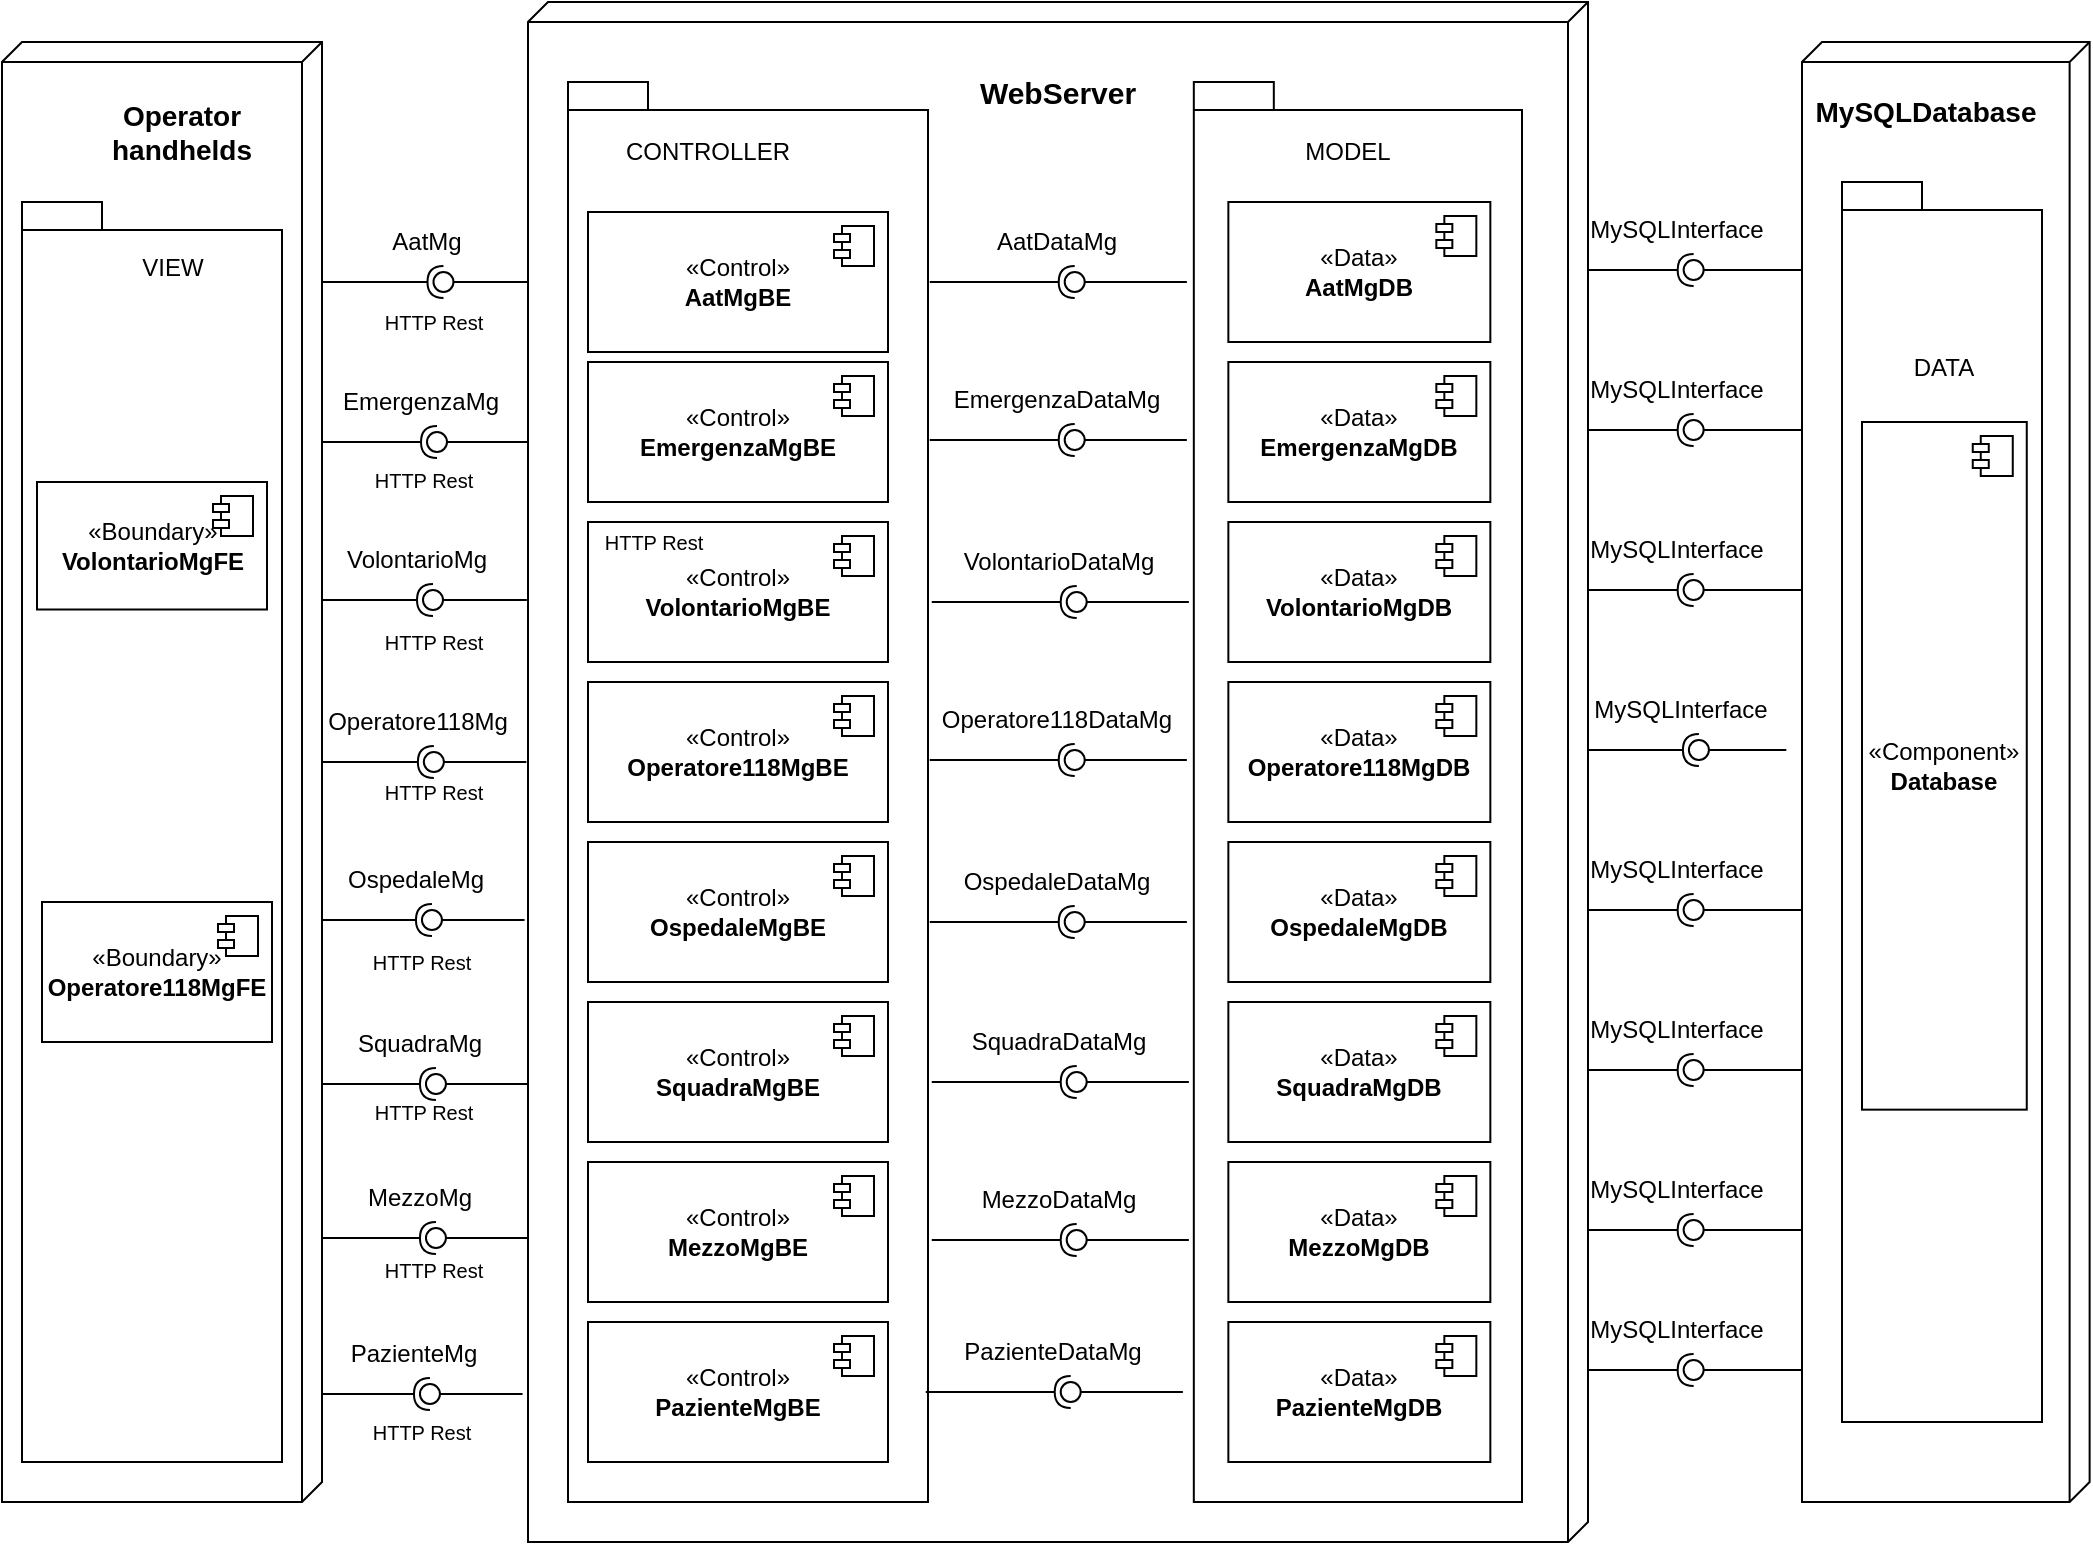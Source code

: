 <mxfile version="24.5.2" type="device">
  <diagram name="Page-1" id="5f0bae14-7c28-e335-631c-24af17079c00">
    <mxGraphModel dx="1436" dy="895" grid="1" gridSize="10" guides="1" tooltips="1" connect="1" arrows="1" fold="1" page="1" pageScale="1" pageWidth="1100" pageHeight="850" background="none" math="0" shadow="0">
      <root>
        <mxCell id="0" />
        <mxCell id="1" parent="0" />
        <mxCell id="8AIeRsSoH0E0mP_s3LuW-322" value="" style="group" parent="1" vertex="1" connectable="0">
          <mxGeometry x="172" y="681" width="84" height="40" as="geometry" />
        </mxCell>
        <mxCell id="8AIeRsSoH0E0mP_s3LuW-323" value="" style="group" parent="8AIeRsSoH0E0mP_s3LuW-322" vertex="1" connectable="0">
          <mxGeometry y="30" width="95.284" height="10" as="geometry" />
        </mxCell>
        <mxCell id="8AIeRsSoH0E0mP_s3LuW-324" value="" style="rounded=0;orthogonalLoop=1;jettySize=auto;html=1;endArrow=oval;endFill=0;sketch=0;sourcePerimeterSpacing=0;targetPerimeterSpacing=0;endSize=10;" parent="8AIeRsSoH0E0mP_s3LuW-323" target="8AIeRsSoH0E0mP_s3LuW-325" edge="1">
          <mxGeometry relative="1" as="geometry">
            <mxPoint x="118.284" y="5" as="sourcePoint" />
          </mxGeometry>
        </mxCell>
        <mxCell id="8AIeRsSoH0E0mP_s3LuW-325" value="" style="ellipse;whiteSpace=wrap;html=1;align=center;aspect=fixed;fillColor=none;strokeColor=none;resizable=0;perimeter=centerPerimeter;rotatable=0;allowArrows=0;points=[];outlineConnect=1;" parent="8AIeRsSoH0E0mP_s3LuW-323" vertex="1">
          <mxGeometry x="66.977" width="10" height="10" as="geometry" />
        </mxCell>
        <mxCell id="8AIeRsSoH0E0mP_s3LuW-326" value="" style="rounded=0;orthogonalLoop=1;jettySize=auto;html=1;endArrow=halfCircle;endFill=0;endSize=6;strokeWidth=1;sketch=0;" parent="8AIeRsSoH0E0mP_s3LuW-323" target="8AIeRsSoH0E0mP_s3LuW-325" edge="1">
          <mxGeometry relative="1" as="geometry">
            <mxPoint x="-12.705" y="5" as="sourcePoint" />
            <mxPoint x="51.612" y="5" as="targetPoint" />
          </mxGeometry>
        </mxCell>
        <mxCell id="8AIeRsSoH0E0mP_s3LuW-327" value="PazienteMg" style="text;html=1;align=center;verticalAlign=middle;whiteSpace=wrap;rounded=0;" parent="8AIeRsSoH0E0mP_s3LuW-322" vertex="1">
          <mxGeometry x="45.233" width="38.114" height="30" as="geometry" />
        </mxCell>
        <mxCell id="8AIeRsSoH0E0mP_s3LuW-316" value="" style="group" parent="1" vertex="1" connectable="0">
          <mxGeometry x="175" y="603" width="84" height="40" as="geometry" />
        </mxCell>
        <mxCell id="8AIeRsSoH0E0mP_s3LuW-317" value="" style="group" parent="8AIeRsSoH0E0mP_s3LuW-316" vertex="1" connectable="0">
          <mxGeometry y="30" width="95.284" height="10" as="geometry" />
        </mxCell>
        <mxCell id="8AIeRsSoH0E0mP_s3LuW-318" value="" style="rounded=0;orthogonalLoop=1;jettySize=auto;html=1;endArrow=oval;endFill=0;sketch=0;sourcePerimeterSpacing=0;targetPerimeterSpacing=0;endSize=10;" parent="8AIeRsSoH0E0mP_s3LuW-317" target="8AIeRsSoH0E0mP_s3LuW-319" edge="1">
          <mxGeometry relative="1" as="geometry">
            <mxPoint x="118.284" y="5" as="sourcePoint" />
          </mxGeometry>
        </mxCell>
        <mxCell id="8AIeRsSoH0E0mP_s3LuW-319" value="" style="ellipse;whiteSpace=wrap;html=1;align=center;aspect=fixed;fillColor=none;strokeColor=none;resizable=0;perimeter=centerPerimeter;rotatable=0;allowArrows=0;points=[];outlineConnect=1;" parent="8AIeRsSoH0E0mP_s3LuW-317" vertex="1">
          <mxGeometry x="66.977" width="10" height="10" as="geometry" />
        </mxCell>
        <mxCell id="8AIeRsSoH0E0mP_s3LuW-320" value="" style="rounded=0;orthogonalLoop=1;jettySize=auto;html=1;endArrow=halfCircle;endFill=0;endSize=6;strokeWidth=1;sketch=0;" parent="8AIeRsSoH0E0mP_s3LuW-317" target="8AIeRsSoH0E0mP_s3LuW-319" edge="1">
          <mxGeometry relative="1" as="geometry">
            <mxPoint x="-12.705" y="5" as="sourcePoint" />
            <mxPoint x="51.612" y="5" as="targetPoint" />
          </mxGeometry>
        </mxCell>
        <mxCell id="8AIeRsSoH0E0mP_s3LuW-321" value="MezzoMg" style="text;html=1;align=center;verticalAlign=middle;whiteSpace=wrap;rounded=0;" parent="8AIeRsSoH0E0mP_s3LuW-316" vertex="1">
          <mxGeometry x="45.233" width="38.114" height="30" as="geometry" />
        </mxCell>
        <mxCell id="8AIeRsSoH0E0mP_s3LuW-310" value="" style="group" parent="1" vertex="1" connectable="0">
          <mxGeometry x="175" y="526" width="84" height="40" as="geometry" />
        </mxCell>
        <mxCell id="8AIeRsSoH0E0mP_s3LuW-311" value="" style="group" parent="8AIeRsSoH0E0mP_s3LuW-310" vertex="1" connectable="0">
          <mxGeometry y="30" width="95.284" height="10" as="geometry" />
        </mxCell>
        <mxCell id="8AIeRsSoH0E0mP_s3LuW-312" value="" style="rounded=0;orthogonalLoop=1;jettySize=auto;html=1;endArrow=oval;endFill=0;sketch=0;sourcePerimeterSpacing=0;targetPerimeterSpacing=0;endSize=10;" parent="8AIeRsSoH0E0mP_s3LuW-311" target="8AIeRsSoH0E0mP_s3LuW-313" edge="1">
          <mxGeometry relative="1" as="geometry">
            <mxPoint x="118.284" y="5" as="sourcePoint" />
          </mxGeometry>
        </mxCell>
        <mxCell id="8AIeRsSoH0E0mP_s3LuW-313" value="" style="ellipse;whiteSpace=wrap;html=1;align=center;aspect=fixed;fillColor=none;strokeColor=none;resizable=0;perimeter=centerPerimeter;rotatable=0;allowArrows=0;points=[];outlineConnect=1;" parent="8AIeRsSoH0E0mP_s3LuW-311" vertex="1">
          <mxGeometry x="66.977" width="10" height="10" as="geometry" />
        </mxCell>
        <mxCell id="8AIeRsSoH0E0mP_s3LuW-314" value="" style="rounded=0;orthogonalLoop=1;jettySize=auto;html=1;endArrow=halfCircle;endFill=0;endSize=6;strokeWidth=1;sketch=0;" parent="8AIeRsSoH0E0mP_s3LuW-311" target="8AIeRsSoH0E0mP_s3LuW-313" edge="1">
          <mxGeometry relative="1" as="geometry">
            <mxPoint x="-12.705" y="5" as="sourcePoint" />
            <mxPoint x="51.612" y="5" as="targetPoint" />
          </mxGeometry>
        </mxCell>
        <mxCell id="8AIeRsSoH0E0mP_s3LuW-315" value="SquadraMg" style="text;html=1;align=center;verticalAlign=middle;whiteSpace=wrap;rounded=0;" parent="8AIeRsSoH0E0mP_s3LuW-310" vertex="1">
          <mxGeometry x="45.233" width="38.114" height="30" as="geometry" />
        </mxCell>
        <mxCell id="8AIeRsSoH0E0mP_s3LuW-304" value="" style="group" parent="1" vertex="1" connectable="0">
          <mxGeometry x="173" y="444" width="84" height="40" as="geometry" />
        </mxCell>
        <mxCell id="8AIeRsSoH0E0mP_s3LuW-305" value="" style="group" parent="8AIeRsSoH0E0mP_s3LuW-304" vertex="1" connectable="0">
          <mxGeometry y="30" width="95.284" height="10" as="geometry" />
        </mxCell>
        <mxCell id="8AIeRsSoH0E0mP_s3LuW-306" value="" style="rounded=0;orthogonalLoop=1;jettySize=auto;html=1;endArrow=oval;endFill=0;sketch=0;sourcePerimeterSpacing=0;targetPerimeterSpacing=0;endSize=10;" parent="8AIeRsSoH0E0mP_s3LuW-305" target="8AIeRsSoH0E0mP_s3LuW-307" edge="1">
          <mxGeometry relative="1" as="geometry">
            <mxPoint x="118.284" y="5" as="sourcePoint" />
          </mxGeometry>
        </mxCell>
        <mxCell id="8AIeRsSoH0E0mP_s3LuW-307" value="" style="ellipse;whiteSpace=wrap;html=1;align=center;aspect=fixed;fillColor=none;strokeColor=none;resizable=0;perimeter=centerPerimeter;rotatable=0;allowArrows=0;points=[];outlineConnect=1;" parent="8AIeRsSoH0E0mP_s3LuW-305" vertex="1">
          <mxGeometry x="66.977" width="10" height="10" as="geometry" />
        </mxCell>
        <mxCell id="8AIeRsSoH0E0mP_s3LuW-308" value="" style="rounded=0;orthogonalLoop=1;jettySize=auto;html=1;endArrow=halfCircle;endFill=0;endSize=6;strokeWidth=1;sketch=0;" parent="8AIeRsSoH0E0mP_s3LuW-305" target="8AIeRsSoH0E0mP_s3LuW-307" edge="1">
          <mxGeometry relative="1" as="geometry">
            <mxPoint x="-12.705" y="5" as="sourcePoint" />
            <mxPoint x="51.612" y="5" as="targetPoint" />
          </mxGeometry>
        </mxCell>
        <mxCell id="8AIeRsSoH0E0mP_s3LuW-309" value="OspedaleMg" style="text;html=1;align=center;verticalAlign=middle;whiteSpace=wrap;rounded=0;" parent="8AIeRsSoH0E0mP_s3LuW-304" vertex="1">
          <mxGeometry x="45.233" width="38.114" height="30" as="geometry" />
        </mxCell>
        <mxCell id="8AIeRsSoH0E0mP_s3LuW-298" value="" style="group" parent="1" vertex="1" connectable="0">
          <mxGeometry x="174" y="365" width="73" height="40" as="geometry" />
        </mxCell>
        <mxCell id="8AIeRsSoH0E0mP_s3LuW-299" value="" style="group" parent="8AIeRsSoH0E0mP_s3LuW-298" vertex="1" connectable="0">
          <mxGeometry y="30" width="95.18" height="10" as="geometry" />
        </mxCell>
        <mxCell id="8AIeRsSoH0E0mP_s3LuW-300" value="" style="rounded=0;orthogonalLoop=1;jettySize=auto;html=1;endArrow=oval;endFill=0;sketch=0;sourcePerimeterSpacing=0;targetPerimeterSpacing=0;endSize=10;" parent="8AIeRsSoH0E0mP_s3LuW-299" target="8AIeRsSoH0E0mP_s3LuW-301" edge="1">
          <mxGeometry relative="1" as="geometry">
            <mxPoint x="118.18" y="5" as="sourcePoint" />
          </mxGeometry>
        </mxCell>
        <mxCell id="8AIeRsSoH0E0mP_s3LuW-301" value="" style="ellipse;whiteSpace=wrap;html=1;align=center;aspect=fixed;fillColor=none;strokeColor=none;resizable=0;perimeter=centerPerimeter;rotatable=0;allowArrows=0;points=[];outlineConnect=1;" parent="8AIeRsSoH0E0mP_s3LuW-299" vertex="1">
          <mxGeometry x="66.929" width="10" height="10" as="geometry" />
        </mxCell>
        <mxCell id="8AIeRsSoH0E0mP_s3LuW-302" value="" style="rounded=0;orthogonalLoop=1;jettySize=auto;html=1;endArrow=halfCircle;endFill=0;endSize=6;strokeWidth=1;sketch=0;" parent="8AIeRsSoH0E0mP_s3LuW-299" target="8AIeRsSoH0E0mP_s3LuW-301" edge="1">
          <mxGeometry relative="1" as="geometry">
            <mxPoint x="-12.691" y="5" as="sourcePoint" />
            <mxPoint x="51.556" y="5" as="targetPoint" />
          </mxGeometry>
        </mxCell>
        <mxCell id="8AIeRsSoH0E0mP_s3LuW-303" value="Operatore118Mg" style="text;html=1;align=center;verticalAlign=middle;whiteSpace=wrap;rounded=0;" parent="8AIeRsSoH0E0mP_s3LuW-298" vertex="1">
          <mxGeometry x="45.209" width="38.072" height="30" as="geometry" />
        </mxCell>
        <mxCell id="8AIeRsSoH0E0mP_s3LuW-292" value="" style="group" parent="1" vertex="1" connectable="0">
          <mxGeometry x="173" y="284" width="89" height="40" as="geometry" />
        </mxCell>
        <mxCell id="8AIeRsSoH0E0mP_s3LuW-293" value="" style="group" parent="8AIeRsSoH0E0mP_s3LuW-292" vertex="1" connectable="0">
          <mxGeometry y="30" width="96.419" height="10" as="geometry" />
        </mxCell>
        <mxCell id="8AIeRsSoH0E0mP_s3LuW-294" value="" style="rounded=0;orthogonalLoop=1;jettySize=auto;html=1;endArrow=oval;endFill=0;sketch=0;sourcePerimeterSpacing=0;targetPerimeterSpacing=0;endSize=10;" parent="8AIeRsSoH0E0mP_s3LuW-293" target="8AIeRsSoH0E0mP_s3LuW-295" edge="1">
          <mxGeometry relative="1" as="geometry">
            <mxPoint x="119.419" y="5" as="sourcePoint" />
          </mxGeometry>
        </mxCell>
        <mxCell id="8AIeRsSoH0E0mP_s3LuW-295" value="" style="ellipse;whiteSpace=wrap;html=1;align=center;aspect=fixed;fillColor=none;strokeColor=none;resizable=0;perimeter=centerPerimeter;rotatable=0;allowArrows=0;points=[];outlineConnect=1;" parent="8AIeRsSoH0E0mP_s3LuW-293" vertex="1">
          <mxGeometry x="67.501" width="10" height="10" as="geometry" />
        </mxCell>
        <mxCell id="8AIeRsSoH0E0mP_s3LuW-296" value="" style="rounded=0;orthogonalLoop=1;jettySize=auto;html=1;endArrow=halfCircle;endFill=0;endSize=6;strokeWidth=1;sketch=0;" parent="8AIeRsSoH0E0mP_s3LuW-293" target="8AIeRsSoH0E0mP_s3LuW-295" edge="1">
          <mxGeometry relative="1" as="geometry">
            <mxPoint x="-12.856" y="5" as="sourcePoint" />
            <mxPoint x="52.227" y="5" as="targetPoint" />
          </mxGeometry>
        </mxCell>
        <mxCell id="8AIeRsSoH0E0mP_s3LuW-297" value="VolontarioMg" style="text;html=1;align=center;verticalAlign=middle;whiteSpace=wrap;rounded=0;" parent="8AIeRsSoH0E0mP_s3LuW-292" vertex="1">
          <mxGeometry x="45.498" width="38.567" height="30" as="geometry" />
        </mxCell>
        <mxCell id="8AIeRsSoH0E0mP_s3LuW-286" value="" style="group" parent="1" vertex="1" connectable="0">
          <mxGeometry x="175" y="205" width="96" height="40" as="geometry" />
        </mxCell>
        <mxCell id="8AIeRsSoH0E0mP_s3LuW-287" value="" style="group" parent="8AIeRsSoH0E0mP_s3LuW-286" vertex="1" connectable="0">
          <mxGeometry y="30" width="96.419" height="10" as="geometry" />
        </mxCell>
        <mxCell id="8AIeRsSoH0E0mP_s3LuW-288" value="" style="rounded=0;orthogonalLoop=1;jettySize=auto;html=1;endArrow=oval;endFill=0;sketch=0;sourcePerimeterSpacing=0;targetPerimeterSpacing=0;endSize=10;" parent="8AIeRsSoH0E0mP_s3LuW-287" target="8AIeRsSoH0E0mP_s3LuW-289" edge="1">
          <mxGeometry relative="1" as="geometry">
            <mxPoint x="119.419" y="5" as="sourcePoint" />
          </mxGeometry>
        </mxCell>
        <mxCell id="8AIeRsSoH0E0mP_s3LuW-289" value="" style="ellipse;whiteSpace=wrap;html=1;align=center;aspect=fixed;fillColor=none;strokeColor=none;resizable=0;perimeter=centerPerimeter;rotatable=0;allowArrows=0;points=[];outlineConnect=1;" parent="8AIeRsSoH0E0mP_s3LuW-287" vertex="1">
          <mxGeometry x="67.501" width="10" height="10" as="geometry" />
        </mxCell>
        <mxCell id="8AIeRsSoH0E0mP_s3LuW-290" value="" style="rounded=0;orthogonalLoop=1;jettySize=auto;html=1;endArrow=halfCircle;endFill=0;endSize=6;strokeWidth=1;sketch=0;" parent="8AIeRsSoH0E0mP_s3LuW-287" target="8AIeRsSoH0E0mP_s3LuW-289" edge="1">
          <mxGeometry relative="1" as="geometry">
            <mxPoint x="-12.856" y="5" as="sourcePoint" />
            <mxPoint x="52.227" y="5" as="targetPoint" />
          </mxGeometry>
        </mxCell>
        <mxCell id="8AIeRsSoH0E0mP_s3LuW-291" value="EmergenzaMg" style="text;html=1;align=center;verticalAlign=middle;whiteSpace=wrap;rounded=0;" parent="8AIeRsSoH0E0mP_s3LuW-286" vertex="1">
          <mxGeometry x="45.498" width="38.567" height="30" as="geometry" />
        </mxCell>
        <mxCell id="8AIeRsSoH0E0mP_s3LuW-232" value="" style="group" parent="1" vertex="1" connectable="0">
          <mxGeometry x="173" y="125" width="83" height="40" as="geometry" />
        </mxCell>
        <mxCell id="8AIeRsSoH0E0mP_s3LuW-233" value="" style="group" parent="8AIeRsSoH0E0mP_s3LuW-232" vertex="1" connectable="0">
          <mxGeometry y="30" width="107.762" height="10" as="geometry" />
        </mxCell>
        <mxCell id="8AIeRsSoH0E0mP_s3LuW-234" value="" style="rounded=0;orthogonalLoop=1;jettySize=auto;html=1;endArrow=oval;endFill=0;sketch=0;sourcePerimeterSpacing=0;targetPerimeterSpacing=0;endSize=10;" parent="8AIeRsSoH0E0mP_s3LuW-233" target="8AIeRsSoH0E0mP_s3LuW-235" edge="1">
          <mxGeometry relative="1" as="geometry">
            <mxPoint x="130.762" y="5" as="sourcePoint" />
          </mxGeometry>
        </mxCell>
        <mxCell id="8AIeRsSoH0E0mP_s3LuW-235" value="" style="ellipse;whiteSpace=wrap;html=1;align=center;aspect=fixed;fillColor=none;strokeColor=none;resizable=0;perimeter=centerPerimeter;rotatable=0;allowArrows=0;points=[];outlineConnect=1;" parent="8AIeRsSoH0E0mP_s3LuW-233" vertex="1">
          <mxGeometry x="72.736" width="10" height="10" as="geometry" />
        </mxCell>
        <mxCell id="8AIeRsSoH0E0mP_s3LuW-236" value="" style="rounded=0;orthogonalLoop=1;jettySize=auto;html=1;endArrow=halfCircle;endFill=0;endSize=6;strokeWidth=1;sketch=0;" parent="8AIeRsSoH0E0mP_s3LuW-233" target="8AIeRsSoH0E0mP_s3LuW-235" edge="1">
          <mxGeometry relative="1" as="geometry">
            <mxPoint x="-14.368" y="5" as="sourcePoint" />
            <mxPoint x="58.371" y="5" as="targetPoint" />
          </mxGeometry>
        </mxCell>
        <mxCell id="8AIeRsSoH0E0mP_s3LuW-237" value="AatMg" style="text;html=1;align=center;verticalAlign=middle;whiteSpace=wrap;rounded=0;" parent="8AIeRsSoH0E0mP_s3LuW-232" vertex="1">
          <mxGeometry x="48.144" width="43.105" height="30" as="geometry" />
        </mxCell>
        <mxCell id="8AIeRsSoH0E0mP_s3LuW-212" value="" style="group" parent="1" vertex="1" connectable="0">
          <mxGeometry x="789" y="669" width="130" height="40" as="geometry" />
        </mxCell>
        <mxCell id="8AIeRsSoH0E0mP_s3LuW-213" value="" style="group" parent="8AIeRsSoH0E0mP_s3LuW-212" vertex="1" connectable="0">
          <mxGeometry x="23" y="30" width="127.451" height="10" as="geometry" />
        </mxCell>
        <mxCell id="8AIeRsSoH0E0mP_s3LuW-214" value="" style="rounded=0;orthogonalLoop=1;jettySize=auto;html=1;endArrow=oval;endFill=0;sketch=0;sourcePerimeterSpacing=0;targetPerimeterSpacing=0;endSize=10;" parent="8AIeRsSoH0E0mP_s3LuW-213" target="8AIeRsSoH0E0mP_s3LuW-215" edge="1">
          <mxGeometry relative="1" as="geometry">
            <mxPoint x="127.451" y="5" as="sourcePoint" />
          </mxGeometry>
        </mxCell>
        <mxCell id="8AIeRsSoH0E0mP_s3LuW-215" value="" style="ellipse;whiteSpace=wrap;html=1;align=center;aspect=fixed;fillColor=none;strokeColor=none;resizable=0;perimeter=centerPerimeter;rotatable=0;allowArrows=0;points=[];outlineConnect=1;" parent="8AIeRsSoH0E0mP_s3LuW-213" vertex="1">
          <mxGeometry x="58.824" width="10" height="10" as="geometry" />
        </mxCell>
        <mxCell id="8AIeRsSoH0E0mP_s3LuW-216" value="" style="rounded=0;orthogonalLoop=1;jettySize=auto;html=1;endArrow=halfCircle;endFill=0;endSize=6;strokeWidth=1;sketch=0;" parent="8AIeRsSoH0E0mP_s3LuW-213" target="8AIeRsSoH0E0mP_s3LuW-215" edge="1">
          <mxGeometry relative="1" as="geometry">
            <mxPoint x="-16.993" y="5" as="sourcePoint" />
            <mxPoint x="69.036" y="5" as="targetPoint" />
          </mxGeometry>
        </mxCell>
        <mxCell id="8AIeRsSoH0E0mP_s3LuW-217" value="MySQLInterface" style="text;html=1;align=center;verticalAlign=middle;whiteSpace=wrap;rounded=0;" parent="8AIeRsSoH0E0mP_s3LuW-212" vertex="1">
          <mxGeometry x="52.739" width="50.98" height="30" as="geometry" />
        </mxCell>
        <mxCell id="8AIeRsSoH0E0mP_s3LuW-206" value="" style="group" parent="1" vertex="1" connectable="0">
          <mxGeometry x="789" y="599" width="130" height="40" as="geometry" />
        </mxCell>
        <mxCell id="8AIeRsSoH0E0mP_s3LuW-207" value="" style="group" parent="8AIeRsSoH0E0mP_s3LuW-206" vertex="1" connectable="0">
          <mxGeometry x="23" y="30" width="127.451" height="10" as="geometry" />
        </mxCell>
        <mxCell id="8AIeRsSoH0E0mP_s3LuW-208" value="" style="rounded=0;orthogonalLoop=1;jettySize=auto;html=1;endArrow=oval;endFill=0;sketch=0;sourcePerimeterSpacing=0;targetPerimeterSpacing=0;endSize=10;" parent="8AIeRsSoH0E0mP_s3LuW-207" target="8AIeRsSoH0E0mP_s3LuW-209" edge="1">
          <mxGeometry relative="1" as="geometry">
            <mxPoint x="127.451" y="5" as="sourcePoint" />
          </mxGeometry>
        </mxCell>
        <mxCell id="8AIeRsSoH0E0mP_s3LuW-209" value="" style="ellipse;whiteSpace=wrap;html=1;align=center;aspect=fixed;fillColor=none;strokeColor=none;resizable=0;perimeter=centerPerimeter;rotatable=0;allowArrows=0;points=[];outlineConnect=1;" parent="8AIeRsSoH0E0mP_s3LuW-207" vertex="1">
          <mxGeometry x="58.824" width="10" height="10" as="geometry" />
        </mxCell>
        <mxCell id="8AIeRsSoH0E0mP_s3LuW-210" value="" style="rounded=0;orthogonalLoop=1;jettySize=auto;html=1;endArrow=halfCircle;endFill=0;endSize=6;strokeWidth=1;sketch=0;" parent="8AIeRsSoH0E0mP_s3LuW-207" target="8AIeRsSoH0E0mP_s3LuW-209" edge="1">
          <mxGeometry relative="1" as="geometry">
            <mxPoint x="-16.993" y="5" as="sourcePoint" />
            <mxPoint x="69.036" y="5" as="targetPoint" />
          </mxGeometry>
        </mxCell>
        <mxCell id="8AIeRsSoH0E0mP_s3LuW-211" value="MySQLInterface" style="text;html=1;align=center;verticalAlign=middle;whiteSpace=wrap;rounded=0;" parent="8AIeRsSoH0E0mP_s3LuW-206" vertex="1">
          <mxGeometry x="52.739" width="50.98" height="30" as="geometry" />
        </mxCell>
        <mxCell id="8AIeRsSoH0E0mP_s3LuW-200" value="" style="group" parent="1" vertex="1" connectable="0">
          <mxGeometry x="789" y="519" width="130" height="40" as="geometry" />
        </mxCell>
        <mxCell id="8AIeRsSoH0E0mP_s3LuW-201" value="" style="group" parent="8AIeRsSoH0E0mP_s3LuW-200" vertex="1" connectable="0">
          <mxGeometry x="23" y="30" width="127.451" height="10" as="geometry" />
        </mxCell>
        <mxCell id="8AIeRsSoH0E0mP_s3LuW-202" value="" style="rounded=0;orthogonalLoop=1;jettySize=auto;html=1;endArrow=oval;endFill=0;sketch=0;sourcePerimeterSpacing=0;targetPerimeterSpacing=0;endSize=10;" parent="8AIeRsSoH0E0mP_s3LuW-201" target="8AIeRsSoH0E0mP_s3LuW-203" edge="1">
          <mxGeometry relative="1" as="geometry">
            <mxPoint x="127.451" y="5" as="sourcePoint" />
          </mxGeometry>
        </mxCell>
        <mxCell id="8AIeRsSoH0E0mP_s3LuW-203" value="" style="ellipse;whiteSpace=wrap;html=1;align=center;aspect=fixed;fillColor=none;strokeColor=none;resizable=0;perimeter=centerPerimeter;rotatable=0;allowArrows=0;points=[];outlineConnect=1;" parent="8AIeRsSoH0E0mP_s3LuW-201" vertex="1">
          <mxGeometry x="58.824" width="10" height="10" as="geometry" />
        </mxCell>
        <mxCell id="8AIeRsSoH0E0mP_s3LuW-204" value="" style="rounded=0;orthogonalLoop=1;jettySize=auto;html=1;endArrow=halfCircle;endFill=0;endSize=6;strokeWidth=1;sketch=0;" parent="8AIeRsSoH0E0mP_s3LuW-201" target="8AIeRsSoH0E0mP_s3LuW-203" edge="1">
          <mxGeometry relative="1" as="geometry">
            <mxPoint x="-16.993" y="5" as="sourcePoint" />
            <mxPoint x="69.036" y="5" as="targetPoint" />
          </mxGeometry>
        </mxCell>
        <mxCell id="8AIeRsSoH0E0mP_s3LuW-205" value="MySQLInterface" style="text;html=1;align=center;verticalAlign=middle;whiteSpace=wrap;rounded=0;" parent="8AIeRsSoH0E0mP_s3LuW-200" vertex="1">
          <mxGeometry x="52.739" width="50.98" height="30" as="geometry" />
        </mxCell>
        <mxCell id="8AIeRsSoH0E0mP_s3LuW-194" value="" style="group" parent="1" vertex="1" connectable="0">
          <mxGeometry x="789" y="439" width="130" height="40" as="geometry" />
        </mxCell>
        <mxCell id="8AIeRsSoH0E0mP_s3LuW-195" value="" style="group" parent="8AIeRsSoH0E0mP_s3LuW-194" vertex="1" connectable="0">
          <mxGeometry x="23" y="30" width="127.451" height="10" as="geometry" />
        </mxCell>
        <mxCell id="8AIeRsSoH0E0mP_s3LuW-196" value="" style="rounded=0;orthogonalLoop=1;jettySize=auto;html=1;endArrow=oval;endFill=0;sketch=0;sourcePerimeterSpacing=0;targetPerimeterSpacing=0;endSize=10;" parent="8AIeRsSoH0E0mP_s3LuW-195" target="8AIeRsSoH0E0mP_s3LuW-197" edge="1">
          <mxGeometry relative="1" as="geometry">
            <mxPoint x="127.451" y="5" as="sourcePoint" />
          </mxGeometry>
        </mxCell>
        <mxCell id="8AIeRsSoH0E0mP_s3LuW-197" value="" style="ellipse;whiteSpace=wrap;html=1;align=center;aspect=fixed;fillColor=none;strokeColor=none;resizable=0;perimeter=centerPerimeter;rotatable=0;allowArrows=0;points=[];outlineConnect=1;" parent="8AIeRsSoH0E0mP_s3LuW-195" vertex="1">
          <mxGeometry x="58.824" width="10" height="10" as="geometry" />
        </mxCell>
        <mxCell id="8AIeRsSoH0E0mP_s3LuW-198" value="" style="rounded=0;orthogonalLoop=1;jettySize=auto;html=1;endArrow=halfCircle;endFill=0;endSize=6;strokeWidth=1;sketch=0;" parent="8AIeRsSoH0E0mP_s3LuW-195" target="8AIeRsSoH0E0mP_s3LuW-197" edge="1">
          <mxGeometry relative="1" as="geometry">
            <mxPoint x="-16.993" y="5" as="sourcePoint" />
            <mxPoint x="69.036" y="5" as="targetPoint" />
          </mxGeometry>
        </mxCell>
        <mxCell id="8AIeRsSoH0E0mP_s3LuW-199" value="MySQLInterface" style="text;html=1;align=center;verticalAlign=middle;whiteSpace=wrap;rounded=0;" parent="8AIeRsSoH0E0mP_s3LuW-194" vertex="1">
          <mxGeometry x="52.739" width="50.98" height="30" as="geometry" />
        </mxCell>
        <mxCell id="8AIeRsSoH0E0mP_s3LuW-188" value="" style="group" parent="1" vertex="1" connectable="0">
          <mxGeometry x="789" y="359" width="130" height="40" as="geometry" />
        </mxCell>
        <mxCell id="8AIeRsSoH0E0mP_s3LuW-189" value="" style="group" parent="8AIeRsSoH0E0mP_s3LuW-188" vertex="1" connectable="0">
          <mxGeometry y="30" width="133.158" height="10" as="geometry" />
        </mxCell>
        <mxCell id="8AIeRsSoH0E0mP_s3LuW-190" value="" style="rounded=0;orthogonalLoop=1;jettySize=auto;html=1;endArrow=oval;endFill=0;sketch=0;sourcePerimeterSpacing=0;targetPerimeterSpacing=0;endSize=10;" parent="8AIeRsSoH0E0mP_s3LuW-189" target="8AIeRsSoH0E0mP_s3LuW-191" edge="1">
          <mxGeometry relative="1" as="geometry">
            <mxPoint x="133.158" y="5" as="sourcePoint" />
          </mxGeometry>
        </mxCell>
        <mxCell id="8AIeRsSoH0E0mP_s3LuW-191" value="" style="ellipse;whiteSpace=wrap;html=1;align=center;aspect=fixed;fillColor=none;strokeColor=none;resizable=0;perimeter=centerPerimeter;rotatable=0;allowArrows=0;points=[];outlineConnect=1;" parent="8AIeRsSoH0E0mP_s3LuW-189" vertex="1">
          <mxGeometry x="84.457" width="10" height="10" as="geometry" />
        </mxCell>
        <mxCell id="8AIeRsSoH0E0mP_s3LuW-192" value="" style="rounded=0;orthogonalLoop=1;jettySize=auto;html=1;endArrow=halfCircle;endFill=0;endSize=6;strokeWidth=1;sketch=0;" parent="8AIeRsSoH0E0mP_s3LuW-189" target="8AIeRsSoH0E0mP_s3LuW-191" edge="1">
          <mxGeometry relative="1" as="geometry">
            <mxPoint x="5.246" y="5" as="sourcePoint" />
            <mxPoint x="95.127" y="5" as="targetPoint" />
          </mxGeometry>
        </mxCell>
        <mxCell id="8AIeRsSoH0E0mP_s3LuW-193" value="MySQLInterface" style="text;html=1;align=center;verticalAlign=middle;whiteSpace=wrap;rounded=0;" parent="8AIeRsSoH0E0mP_s3LuW-188" vertex="1">
          <mxGeometry x="54.07" width="53.263" height="30" as="geometry" />
        </mxCell>
        <mxCell id="8AIeRsSoH0E0mP_s3LuW-182" value="" style="group" parent="1" vertex="1" connectable="0">
          <mxGeometry x="789" y="279" width="130" height="40" as="geometry" />
        </mxCell>
        <mxCell id="8AIeRsSoH0E0mP_s3LuW-183" value="" style="group" parent="8AIeRsSoH0E0mP_s3LuW-182" vertex="1" connectable="0">
          <mxGeometry x="23" y="30" width="127.451" height="10" as="geometry" />
        </mxCell>
        <mxCell id="8AIeRsSoH0E0mP_s3LuW-184" value="" style="rounded=0;orthogonalLoop=1;jettySize=auto;html=1;endArrow=oval;endFill=0;sketch=0;sourcePerimeterSpacing=0;targetPerimeterSpacing=0;endSize=10;" parent="8AIeRsSoH0E0mP_s3LuW-183" target="8AIeRsSoH0E0mP_s3LuW-185" edge="1">
          <mxGeometry relative="1" as="geometry">
            <mxPoint x="127.451" y="5" as="sourcePoint" />
          </mxGeometry>
        </mxCell>
        <mxCell id="8AIeRsSoH0E0mP_s3LuW-185" value="" style="ellipse;whiteSpace=wrap;html=1;align=center;aspect=fixed;fillColor=none;strokeColor=none;resizable=0;perimeter=centerPerimeter;rotatable=0;allowArrows=0;points=[];outlineConnect=1;" parent="8AIeRsSoH0E0mP_s3LuW-183" vertex="1">
          <mxGeometry x="58.824" width="10" height="10" as="geometry" />
        </mxCell>
        <mxCell id="8AIeRsSoH0E0mP_s3LuW-186" value="" style="rounded=0;orthogonalLoop=1;jettySize=auto;html=1;endArrow=halfCircle;endFill=0;endSize=6;strokeWidth=1;sketch=0;" parent="8AIeRsSoH0E0mP_s3LuW-183" target="8AIeRsSoH0E0mP_s3LuW-185" edge="1">
          <mxGeometry relative="1" as="geometry">
            <mxPoint x="-16.993" y="5" as="sourcePoint" />
            <mxPoint x="69.036" y="5" as="targetPoint" />
          </mxGeometry>
        </mxCell>
        <mxCell id="8AIeRsSoH0E0mP_s3LuW-187" value="MySQLInterface" style="text;html=1;align=center;verticalAlign=middle;whiteSpace=wrap;rounded=0;" parent="8AIeRsSoH0E0mP_s3LuW-182" vertex="1">
          <mxGeometry x="52.739" width="50.98" height="30" as="geometry" />
        </mxCell>
        <mxCell id="8AIeRsSoH0E0mP_s3LuW-181" value="" style="group" parent="1" vertex="1" connectable="0">
          <mxGeometry x="789" y="119" width="130" height="40" as="geometry" />
        </mxCell>
        <mxCell id="8AIeRsSoH0E0mP_s3LuW-87" value="" style="group" parent="8AIeRsSoH0E0mP_s3LuW-181" vertex="1" connectable="0">
          <mxGeometry x="23" y="30" width="127.451" height="10" as="geometry" />
        </mxCell>
        <mxCell id="8AIeRsSoH0E0mP_s3LuW-78" value="" style="rounded=0;orthogonalLoop=1;jettySize=auto;html=1;endArrow=oval;endFill=0;sketch=0;sourcePerimeterSpacing=0;targetPerimeterSpacing=0;endSize=10;" parent="8AIeRsSoH0E0mP_s3LuW-87" target="8AIeRsSoH0E0mP_s3LuW-79" edge="1">
          <mxGeometry relative="1" as="geometry">
            <mxPoint x="127.451" y="5" as="sourcePoint" />
          </mxGeometry>
        </mxCell>
        <mxCell id="8AIeRsSoH0E0mP_s3LuW-83" value="" style="rounded=0;orthogonalLoop=1;jettySize=auto;html=1;endArrow=halfCircle;endFill=0;endSize=6;strokeWidth=1;sketch=0;" parent="8AIeRsSoH0E0mP_s3LuW-87" target="8AIeRsSoH0E0mP_s3LuW-79" edge="1">
          <mxGeometry relative="1" as="geometry">
            <mxPoint x="-16.993" y="5" as="sourcePoint" />
            <mxPoint x="69.036" y="5" as="targetPoint" />
          </mxGeometry>
        </mxCell>
        <mxCell id="8AIeRsSoH0E0mP_s3LuW-79" value="" style="ellipse;whiteSpace=wrap;html=1;align=center;aspect=fixed;fillColor=none;strokeColor=none;resizable=0;perimeter=centerPerimeter;rotatable=0;allowArrows=0;points=[];outlineConnect=1;" parent="8AIeRsSoH0E0mP_s3LuW-87" vertex="1">
          <mxGeometry x="58.824" width="10" height="10" as="geometry" />
        </mxCell>
        <mxCell id="8AIeRsSoH0E0mP_s3LuW-151" value="MySQLInterface" style="text;html=1;align=center;verticalAlign=middle;whiteSpace=wrap;rounded=0;" parent="8AIeRsSoH0E0mP_s3LuW-181" vertex="1">
          <mxGeometry x="52.739" width="50.98" height="30" as="geometry" />
        </mxCell>
        <mxCell id="8AIeRsSoH0E0mP_s3LuW-218" value="" style="group" parent="1" vertex="1" connectable="0">
          <mxGeometry x="789" y="199" width="130" height="40" as="geometry" />
        </mxCell>
        <mxCell id="8AIeRsSoH0E0mP_s3LuW-219" value="" style="group" parent="8AIeRsSoH0E0mP_s3LuW-218" vertex="1" connectable="0">
          <mxGeometry x="23" y="30" width="127.451" height="10" as="geometry" />
        </mxCell>
        <mxCell id="8AIeRsSoH0E0mP_s3LuW-220" value="" style="rounded=0;orthogonalLoop=1;jettySize=auto;html=1;endArrow=oval;endFill=0;sketch=0;sourcePerimeterSpacing=0;targetPerimeterSpacing=0;endSize=10;" parent="8AIeRsSoH0E0mP_s3LuW-219" target="8AIeRsSoH0E0mP_s3LuW-221" edge="1">
          <mxGeometry relative="1" as="geometry">
            <mxPoint x="127.451" y="5" as="sourcePoint" />
          </mxGeometry>
        </mxCell>
        <mxCell id="8AIeRsSoH0E0mP_s3LuW-221" value="" style="ellipse;whiteSpace=wrap;html=1;align=center;aspect=fixed;fillColor=none;strokeColor=none;resizable=0;perimeter=centerPerimeter;rotatable=0;allowArrows=0;points=[];outlineConnect=1;" parent="8AIeRsSoH0E0mP_s3LuW-219" vertex="1">
          <mxGeometry x="58.824" width="10" height="10" as="geometry" />
        </mxCell>
        <mxCell id="8AIeRsSoH0E0mP_s3LuW-222" value="" style="rounded=0;orthogonalLoop=1;jettySize=auto;html=1;endArrow=halfCircle;endFill=0;endSize=6;strokeWidth=1;sketch=0;" parent="8AIeRsSoH0E0mP_s3LuW-219" target="8AIeRsSoH0E0mP_s3LuW-221" edge="1">
          <mxGeometry relative="1" as="geometry">
            <mxPoint x="-16.993" y="5" as="sourcePoint" />
            <mxPoint x="69.036" y="5" as="targetPoint" />
          </mxGeometry>
        </mxCell>
        <mxCell id="8AIeRsSoH0E0mP_s3LuW-223" value="MySQLInterface" style="text;html=1;align=center;verticalAlign=middle;whiteSpace=wrap;rounded=0;" parent="8AIeRsSoH0E0mP_s3LuW-218" vertex="1">
          <mxGeometry x="52.739" width="50.98" height="30" as="geometry" />
        </mxCell>
        <mxCell id="8AIeRsSoH0E0mP_s3LuW-334" value="" style="verticalAlign=top;align=left;spacingTop=8;spacingLeft=2;spacingRight=12;shape=cube;size=10;direction=south;fontStyle=4;html=1;whiteSpace=wrap;" parent="1" vertex="1">
          <mxGeometry x="930" y="40" width="143.81" height="730" as="geometry" />
        </mxCell>
        <mxCell id="8AIeRsSoH0E0mP_s3LuW-330" value="" style="verticalAlign=top;align=left;spacingTop=8;spacingLeft=2;spacingRight=12;shape=cube;size=10;direction=south;fontStyle=4;html=1;whiteSpace=wrap;" parent="1" vertex="1">
          <mxGeometry x="293" y="20" width="530" height="770" as="geometry" />
        </mxCell>
        <mxCell id="8AIeRsSoH0E0mP_s3LuW-178" value="" style="group" parent="1" vertex="1" connectable="0">
          <mxGeometry x="600" y="60" width="190" height="710" as="geometry" />
        </mxCell>
        <mxCell id="8AIeRsSoH0E0mP_s3LuW-13" value="" style="shape=folder;fontStyle=1;spacingTop=10;tabWidth=40;tabHeight=14;tabPosition=left;html=1;whiteSpace=wrap;" parent="8AIeRsSoH0E0mP_s3LuW-178" vertex="1">
          <mxGeometry x="25.909" width="164.091" height="710" as="geometry" />
        </mxCell>
        <mxCell id="8AIeRsSoH0E0mP_s3LuW-27" value="«Data»&lt;br&gt;&lt;b&gt;AatMgDB&lt;/b&gt;" style="html=1;dropTarget=0;whiteSpace=wrap;" parent="8AIeRsSoH0E0mP_s3LuW-178" vertex="1">
          <mxGeometry x="43.182" y="60" width="130.988" height="70" as="geometry" />
        </mxCell>
        <mxCell id="8AIeRsSoH0E0mP_s3LuW-28" value="" style="shape=module;jettyWidth=8;jettyHeight=4;" parent="8AIeRsSoH0E0mP_s3LuW-27" vertex="1">
          <mxGeometry x="1" width="20" height="20" relative="1" as="geometry">
            <mxPoint x="-27" y="7" as="offset" />
          </mxGeometry>
        </mxCell>
        <mxCell id="8AIeRsSoH0E0mP_s3LuW-29" value="«Data»&lt;br&gt;&lt;b&gt;EmergenzaMgDB&lt;/b&gt;" style="html=1;dropTarget=0;whiteSpace=wrap;" parent="8AIeRsSoH0E0mP_s3LuW-178" vertex="1">
          <mxGeometry x="43.182" y="140" width="130.988" height="70" as="geometry" />
        </mxCell>
        <mxCell id="8AIeRsSoH0E0mP_s3LuW-30" value="" style="shape=module;jettyWidth=8;jettyHeight=4;" parent="8AIeRsSoH0E0mP_s3LuW-29" vertex="1">
          <mxGeometry x="1" width="20" height="20" relative="1" as="geometry">
            <mxPoint x="-27" y="7" as="offset" />
          </mxGeometry>
        </mxCell>
        <mxCell id="8AIeRsSoH0E0mP_s3LuW-31" value="«Data»&lt;br&gt;&lt;b&gt;VolontarioMgDB&lt;/b&gt;" style="html=1;dropTarget=0;whiteSpace=wrap;" parent="8AIeRsSoH0E0mP_s3LuW-178" vertex="1">
          <mxGeometry x="43.182" y="220" width="130.988" height="70" as="geometry" />
        </mxCell>
        <mxCell id="8AIeRsSoH0E0mP_s3LuW-32" value="" style="shape=module;jettyWidth=8;jettyHeight=4;" parent="8AIeRsSoH0E0mP_s3LuW-31" vertex="1">
          <mxGeometry x="1" width="20" height="20" relative="1" as="geometry">
            <mxPoint x="-27" y="7" as="offset" />
          </mxGeometry>
        </mxCell>
        <mxCell id="8AIeRsSoH0E0mP_s3LuW-33" value="«Data»&lt;br&gt;&lt;b&gt;Operatore118MgDB&lt;/b&gt;" style="html=1;dropTarget=0;whiteSpace=wrap;" parent="8AIeRsSoH0E0mP_s3LuW-178" vertex="1">
          <mxGeometry x="43.182" y="300" width="130.988" height="70" as="geometry" />
        </mxCell>
        <mxCell id="8AIeRsSoH0E0mP_s3LuW-34" value="" style="shape=module;jettyWidth=8;jettyHeight=4;" parent="8AIeRsSoH0E0mP_s3LuW-33" vertex="1">
          <mxGeometry x="1" width="20" height="20" relative="1" as="geometry">
            <mxPoint x="-27" y="7" as="offset" />
          </mxGeometry>
        </mxCell>
        <mxCell id="8AIeRsSoH0E0mP_s3LuW-35" value="«Data»&lt;br&gt;&lt;b&gt;OspedaleMgDB&lt;/b&gt;" style="html=1;dropTarget=0;whiteSpace=wrap;" parent="8AIeRsSoH0E0mP_s3LuW-178" vertex="1">
          <mxGeometry x="43.182" y="380" width="130.988" height="70" as="geometry" />
        </mxCell>
        <mxCell id="8AIeRsSoH0E0mP_s3LuW-36" value="" style="shape=module;jettyWidth=8;jettyHeight=4;" parent="8AIeRsSoH0E0mP_s3LuW-35" vertex="1">
          <mxGeometry x="1" width="20" height="20" relative="1" as="geometry">
            <mxPoint x="-27" y="7" as="offset" />
          </mxGeometry>
        </mxCell>
        <mxCell id="8AIeRsSoH0E0mP_s3LuW-37" value="«Data»&lt;br&gt;&lt;b&gt;SquadraMgDB&lt;/b&gt;" style="html=1;dropTarget=0;whiteSpace=wrap;" parent="8AIeRsSoH0E0mP_s3LuW-178" vertex="1">
          <mxGeometry x="43.182" y="460" width="130.988" height="70" as="geometry" />
        </mxCell>
        <mxCell id="8AIeRsSoH0E0mP_s3LuW-38" value="" style="shape=module;jettyWidth=8;jettyHeight=4;" parent="8AIeRsSoH0E0mP_s3LuW-37" vertex="1">
          <mxGeometry x="1" width="20" height="20" relative="1" as="geometry">
            <mxPoint x="-27" y="7" as="offset" />
          </mxGeometry>
        </mxCell>
        <mxCell id="8AIeRsSoH0E0mP_s3LuW-39" value="«Data»&lt;br&gt;&lt;b&gt;MezzoMgDB&lt;/b&gt;" style="html=1;dropTarget=0;whiteSpace=wrap;" parent="8AIeRsSoH0E0mP_s3LuW-178" vertex="1">
          <mxGeometry x="43.182" y="540" width="130.988" height="70" as="geometry" />
        </mxCell>
        <mxCell id="8AIeRsSoH0E0mP_s3LuW-40" value="" style="shape=module;jettyWidth=8;jettyHeight=4;" parent="8AIeRsSoH0E0mP_s3LuW-39" vertex="1">
          <mxGeometry x="1" width="20" height="20" relative="1" as="geometry">
            <mxPoint x="-27" y="7" as="offset" />
          </mxGeometry>
        </mxCell>
        <mxCell id="8AIeRsSoH0E0mP_s3LuW-41" value="«Data»&lt;br&gt;&lt;b&gt;PazienteMgDB&lt;/b&gt;" style="html=1;dropTarget=0;whiteSpace=wrap;" parent="8AIeRsSoH0E0mP_s3LuW-178" vertex="1">
          <mxGeometry x="43.182" y="620" width="130.988" height="70" as="geometry" />
        </mxCell>
        <mxCell id="8AIeRsSoH0E0mP_s3LuW-42" value="" style="shape=module;jettyWidth=8;jettyHeight=4;" parent="8AIeRsSoH0E0mP_s3LuW-41" vertex="1">
          <mxGeometry x="1" width="20" height="20" relative="1" as="geometry">
            <mxPoint x="-27" y="7" as="offset" />
          </mxGeometry>
        </mxCell>
        <mxCell id="8AIeRsSoH0E0mP_s3LuW-149" value="MODEL" style="text;html=1;align=center;verticalAlign=middle;whiteSpace=wrap;rounded=0;" parent="8AIeRsSoH0E0mP_s3LuW-178" vertex="1">
          <mxGeometry x="79.167" y="20" width="47.5" height="30" as="geometry" />
        </mxCell>
        <mxCell id="8AIeRsSoH0E0mP_s3LuW-179" value="" style="group" parent="1" vertex="1" connectable="0">
          <mxGeometry x="890" y="110" width="170" height="659" as="geometry" />
        </mxCell>
        <mxCell id="8AIeRsSoH0E0mP_s3LuW-7" value="" style="shape=folder;fontStyle=1;spacingTop=10;tabWidth=40;tabHeight=14;tabPosition=left;html=1;whiteSpace=wrap;" parent="8AIeRsSoH0E0mP_s3LuW-179" vertex="1">
          <mxGeometry x="60" width="100" height="620" as="geometry" />
        </mxCell>
        <mxCell id="8AIeRsSoH0E0mP_s3LuW-11" value="«Component»&lt;br&gt;&lt;b&gt;Database&lt;/b&gt;" style="html=1;dropTarget=0;whiteSpace=wrap;" parent="8AIeRsSoH0E0mP_s3LuW-179" vertex="1">
          <mxGeometry x="70" y="120" width="82.38" height="343.83" as="geometry" />
        </mxCell>
        <mxCell id="8AIeRsSoH0E0mP_s3LuW-12" value="" style="shape=module;jettyWidth=8;jettyHeight=4;" parent="8AIeRsSoH0E0mP_s3LuW-11" vertex="1">
          <mxGeometry x="1" width="20" height="20" relative="1" as="geometry">
            <mxPoint x="-27" y="7" as="offset" />
          </mxGeometry>
        </mxCell>
        <mxCell id="8AIeRsSoH0E0mP_s3LuW-148" value="DATA" style="text;html=1;align=center;verticalAlign=middle;whiteSpace=wrap;rounded=0;" parent="8AIeRsSoH0E0mP_s3LuW-179" vertex="1">
          <mxGeometry x="88.333" y="80.0" width="45.714" height="26.565" as="geometry" />
        </mxCell>
        <mxCell id="8AIeRsSoH0E0mP_s3LuW-60" value="" style="shape=folder;fontStyle=1;spacingTop=10;tabWidth=40;tabHeight=14;tabPosition=left;html=1;whiteSpace=wrap;" parent="1" vertex="1">
          <mxGeometry x="313" y="60" width="180" height="710" as="geometry" />
        </mxCell>
        <mxCell id="8AIeRsSoH0E0mP_s3LuW-63" value="«Control»&lt;br&gt;&lt;b&gt;EmergenzaMgBE&lt;/b&gt;" style="html=1;dropTarget=0;whiteSpace=wrap;" parent="1" vertex="1">
          <mxGeometry x="323" y="200" width="150" height="70" as="geometry" />
        </mxCell>
        <mxCell id="8AIeRsSoH0E0mP_s3LuW-64" value="" style="shape=module;jettyWidth=8;jettyHeight=4;" parent="8AIeRsSoH0E0mP_s3LuW-63" vertex="1">
          <mxGeometry x="1" width="20" height="20" relative="1" as="geometry">
            <mxPoint x="-27" y="7" as="offset" />
          </mxGeometry>
        </mxCell>
        <mxCell id="8AIeRsSoH0E0mP_s3LuW-65" value="«Control»&lt;br&gt;&lt;b&gt;VolontarioMgBE&lt;/b&gt;" style="html=1;dropTarget=0;whiteSpace=wrap;" parent="1" vertex="1">
          <mxGeometry x="323" y="280" width="150" height="70" as="geometry" />
        </mxCell>
        <mxCell id="8AIeRsSoH0E0mP_s3LuW-66" value="" style="shape=module;jettyWidth=8;jettyHeight=4;" parent="8AIeRsSoH0E0mP_s3LuW-65" vertex="1">
          <mxGeometry x="1" width="20" height="20" relative="1" as="geometry">
            <mxPoint x="-27" y="7" as="offset" />
          </mxGeometry>
        </mxCell>
        <mxCell id="8AIeRsSoH0E0mP_s3LuW-67" value="«Control»&lt;br&gt;&lt;b&gt;Operatore118MgBE&lt;/b&gt;" style="html=1;dropTarget=0;whiteSpace=wrap;" parent="1" vertex="1">
          <mxGeometry x="323" y="360" width="150" height="70" as="geometry" />
        </mxCell>
        <mxCell id="8AIeRsSoH0E0mP_s3LuW-68" value="" style="shape=module;jettyWidth=8;jettyHeight=4;" parent="8AIeRsSoH0E0mP_s3LuW-67" vertex="1">
          <mxGeometry x="1" width="20" height="20" relative="1" as="geometry">
            <mxPoint x="-27" y="7" as="offset" />
          </mxGeometry>
        </mxCell>
        <mxCell id="8AIeRsSoH0E0mP_s3LuW-69" value="«Control»&lt;br&gt;&lt;b&gt;OspedaleMgBE&lt;/b&gt;" style="html=1;dropTarget=0;whiteSpace=wrap;" parent="1" vertex="1">
          <mxGeometry x="323" y="440" width="150" height="70" as="geometry" />
        </mxCell>
        <mxCell id="8AIeRsSoH0E0mP_s3LuW-70" value="" style="shape=module;jettyWidth=8;jettyHeight=4;" parent="8AIeRsSoH0E0mP_s3LuW-69" vertex="1">
          <mxGeometry x="1" width="20" height="20" relative="1" as="geometry">
            <mxPoint x="-27" y="7" as="offset" />
          </mxGeometry>
        </mxCell>
        <mxCell id="8AIeRsSoH0E0mP_s3LuW-71" value="«Control»&lt;br&gt;&lt;b&gt;SquadraMgBE&lt;/b&gt;" style="html=1;dropTarget=0;whiteSpace=wrap;" parent="1" vertex="1">
          <mxGeometry x="323" y="520" width="150" height="70" as="geometry" />
        </mxCell>
        <mxCell id="8AIeRsSoH0E0mP_s3LuW-72" value="" style="shape=module;jettyWidth=8;jettyHeight=4;" parent="8AIeRsSoH0E0mP_s3LuW-71" vertex="1">
          <mxGeometry x="1" width="20" height="20" relative="1" as="geometry">
            <mxPoint x="-27" y="7" as="offset" />
          </mxGeometry>
        </mxCell>
        <mxCell id="8AIeRsSoH0E0mP_s3LuW-73" value="«Control»&lt;br&gt;&lt;b&gt;MezzoMgBE&lt;/b&gt;" style="html=1;dropTarget=0;whiteSpace=wrap;" parent="1" vertex="1">
          <mxGeometry x="323" y="600" width="150" height="70" as="geometry" />
        </mxCell>
        <mxCell id="8AIeRsSoH0E0mP_s3LuW-74" value="" style="shape=module;jettyWidth=8;jettyHeight=4;" parent="8AIeRsSoH0E0mP_s3LuW-73" vertex="1">
          <mxGeometry x="1" width="20" height="20" relative="1" as="geometry">
            <mxPoint x="-27" y="7" as="offset" />
          </mxGeometry>
        </mxCell>
        <mxCell id="8AIeRsSoH0E0mP_s3LuW-75" value="«Control»&lt;br&gt;&lt;b&gt;PazienteMgBE&lt;/b&gt;" style="html=1;dropTarget=0;whiteSpace=wrap;" parent="1" vertex="1">
          <mxGeometry x="323" y="680" width="150" height="70" as="geometry" />
        </mxCell>
        <mxCell id="8AIeRsSoH0E0mP_s3LuW-76" value="" style="shape=module;jettyWidth=8;jettyHeight=4;" parent="8AIeRsSoH0E0mP_s3LuW-75" vertex="1">
          <mxGeometry x="1" width="20" height="20" relative="1" as="geometry">
            <mxPoint x="-27" y="7" as="offset" />
          </mxGeometry>
        </mxCell>
        <mxCell id="8AIeRsSoH0E0mP_s3LuW-150" value="CONTROLLER" style="text;html=1;align=center;verticalAlign=middle;whiteSpace=wrap;rounded=0;" parent="1" vertex="1">
          <mxGeometry x="353" y="80" width="60" height="30" as="geometry" />
        </mxCell>
        <mxCell id="8AIeRsSoH0E0mP_s3LuW-225" value="" style="group" parent="1" vertex="1" connectable="0">
          <mxGeometry x="70" y="120" width="125" height="650" as="geometry" />
        </mxCell>
        <mxCell id="8AIeRsSoH0E0mP_s3LuW-336" value="" style="verticalAlign=top;align=left;spacingTop=8;spacingLeft=2;spacingRight=12;shape=cube;size=10;direction=south;fontStyle=4;html=1;whiteSpace=wrap;" parent="8AIeRsSoH0E0mP_s3LuW-225" vertex="1">
          <mxGeometry x="-40" y="-80" width="160" height="730" as="geometry" />
        </mxCell>
        <mxCell id="8AIeRsSoH0E0mP_s3LuW-180" value="" style="shape=folder;fontStyle=1;spacingTop=10;tabWidth=40;tabHeight=14;tabPosition=left;html=1;whiteSpace=wrap;" parent="8AIeRsSoH0E0mP_s3LuW-225" vertex="1">
          <mxGeometry x="-30" width="130" height="630" as="geometry" />
        </mxCell>
        <mxCell id="8AIeRsSoH0E0mP_s3LuW-224" value="VIEW" style="text;html=1;align=center;verticalAlign=middle;whiteSpace=wrap;rounded=0;" parent="8AIeRsSoH0E0mP_s3LuW-225" vertex="1">
          <mxGeometry x="21.667" y="20" width="46.667" height="26.25" as="geometry" />
        </mxCell>
        <mxCell id="8AIeRsSoH0E0mP_s3LuW-338" value="&lt;b&gt;&lt;font style=&quot;font-size: 14px;&quot;&gt;Operator handhelds&lt;/font&gt;&lt;/b&gt;" style="text;html=1;align=center;verticalAlign=middle;whiteSpace=wrap;rounded=0;" parent="8AIeRsSoH0E0mP_s3LuW-225" vertex="1">
          <mxGeometry x="20" y="-50" width="60" height="30" as="geometry" />
        </mxCell>
        <mxCell id="8AIeRsSoH0E0mP_s3LuW-61" value="«Boundary»&lt;br&gt;&lt;b&gt;VolontarioMgFE&lt;/b&gt;" style="html=1;dropTarget=0;whiteSpace=wrap;" parent="8AIeRsSoH0E0mP_s3LuW-225" vertex="1">
          <mxGeometry x="-22.5" y="140" width="115" height="63.75" as="geometry" />
        </mxCell>
        <mxCell id="8AIeRsSoH0E0mP_s3LuW-62" value="" style="shape=module;jettyWidth=8;jettyHeight=4;" parent="8AIeRsSoH0E0mP_s3LuW-61" vertex="1">
          <mxGeometry x="1" width="20" height="20" relative="1" as="geometry">
            <mxPoint x="-27" y="7" as="offset" />
          </mxGeometry>
        </mxCell>
        <mxCell id="kdupfvltEdQcTCNWqZBp-5" value="«Boundary»&lt;br&gt;&lt;b&gt;Operatore118MgFE&lt;/b&gt;" style="html=1;dropTarget=0;whiteSpace=wrap;" vertex="1" parent="8AIeRsSoH0E0mP_s3LuW-225">
          <mxGeometry x="-20" y="350" width="115" height="70" as="geometry" />
        </mxCell>
        <mxCell id="kdupfvltEdQcTCNWqZBp-6" value="" style="shape=module;jettyWidth=8;jettyHeight=4;" vertex="1" parent="kdupfvltEdQcTCNWqZBp-5">
          <mxGeometry x="1" width="20" height="20" relative="1" as="geometry">
            <mxPoint x="-27" y="7" as="offset" />
          </mxGeometry>
        </mxCell>
        <mxCell id="8AIeRsSoH0E0mP_s3LuW-226" value="" style="group" parent="1" vertex="1" connectable="0">
          <mxGeometry x="509" y="125" width="100" height="40" as="geometry" />
        </mxCell>
        <mxCell id="8AIeRsSoH0E0mP_s3LuW-227" value="" style="group" parent="8AIeRsSoH0E0mP_s3LuW-226" vertex="1" connectable="0">
          <mxGeometry y="30" width="113.434" height="10" as="geometry" />
        </mxCell>
        <mxCell id="8AIeRsSoH0E0mP_s3LuW-228" value="" style="rounded=0;orthogonalLoop=1;jettySize=auto;html=1;endArrow=oval;endFill=0;sketch=0;sourcePerimeterSpacing=0;targetPerimeterSpacing=0;endSize=10;" parent="8AIeRsSoH0E0mP_s3LuW-227" target="8AIeRsSoH0E0mP_s3LuW-229" edge="1">
          <mxGeometry relative="1" as="geometry">
            <mxPoint x="113.434" y="5" as="sourcePoint" />
          </mxGeometry>
        </mxCell>
        <mxCell id="8AIeRsSoH0E0mP_s3LuW-229" value="" style="ellipse;whiteSpace=wrap;html=1;align=center;aspect=fixed;fillColor=none;strokeColor=none;resizable=0;perimeter=centerPerimeter;rotatable=0;allowArrows=0;points=[];outlineConnect=1;" parent="8AIeRsSoH0E0mP_s3LuW-227" vertex="1">
          <mxGeometry x="52.354" width="10" height="10" as="geometry" />
        </mxCell>
        <mxCell id="8AIeRsSoH0E0mP_s3LuW-230" value="" style="rounded=0;orthogonalLoop=1;jettySize=auto;html=1;endArrow=halfCircle;endFill=0;endSize=6;strokeWidth=1;sketch=0;" parent="8AIeRsSoH0E0mP_s3LuW-227" target="8AIeRsSoH0E0mP_s3LuW-229" edge="1">
          <mxGeometry relative="1" as="geometry">
            <mxPoint x="-15.125" y="5" as="sourcePoint" />
            <mxPoint x="61.443" y="5" as="targetPoint" />
          </mxGeometry>
        </mxCell>
        <mxCell id="8AIeRsSoH0E0mP_s3LuW-231" value="&lt;div&gt;AatDataMg&lt;/div&gt;" style="text;html=1;align=center;verticalAlign=middle;whiteSpace=wrap;rounded=0;" parent="8AIeRsSoH0E0mP_s3LuW-226" vertex="1">
          <mxGeometry x="26.468" width="45.374" height="30" as="geometry" />
        </mxCell>
        <mxCell id="8AIeRsSoH0E0mP_s3LuW-244" value="" style="group" parent="1" vertex="1" connectable="0">
          <mxGeometry x="509" y="204" width="100" height="40" as="geometry" />
        </mxCell>
        <mxCell id="8AIeRsSoH0E0mP_s3LuW-245" value="" style="group" parent="8AIeRsSoH0E0mP_s3LuW-244" vertex="1" connectable="0">
          <mxGeometry y="30" width="113.434" height="10" as="geometry" />
        </mxCell>
        <mxCell id="8AIeRsSoH0E0mP_s3LuW-246" value="" style="rounded=0;orthogonalLoop=1;jettySize=auto;html=1;endArrow=oval;endFill=0;sketch=0;sourcePerimeterSpacing=0;targetPerimeterSpacing=0;endSize=10;" parent="8AIeRsSoH0E0mP_s3LuW-245" target="8AIeRsSoH0E0mP_s3LuW-247" edge="1">
          <mxGeometry relative="1" as="geometry">
            <mxPoint x="113.434" y="5" as="sourcePoint" />
          </mxGeometry>
        </mxCell>
        <mxCell id="8AIeRsSoH0E0mP_s3LuW-247" value="" style="ellipse;whiteSpace=wrap;html=1;align=center;aspect=fixed;fillColor=none;strokeColor=none;resizable=0;perimeter=centerPerimeter;rotatable=0;allowArrows=0;points=[];outlineConnect=1;" parent="8AIeRsSoH0E0mP_s3LuW-245" vertex="1">
          <mxGeometry x="52.354" width="10" height="10" as="geometry" />
        </mxCell>
        <mxCell id="8AIeRsSoH0E0mP_s3LuW-248" value="" style="rounded=0;orthogonalLoop=1;jettySize=auto;html=1;endArrow=halfCircle;endFill=0;endSize=6;strokeWidth=1;sketch=0;" parent="8AIeRsSoH0E0mP_s3LuW-245" target="8AIeRsSoH0E0mP_s3LuW-247" edge="1">
          <mxGeometry relative="1" as="geometry">
            <mxPoint x="-15.125" y="5" as="sourcePoint" />
            <mxPoint x="61.443" y="5" as="targetPoint" />
          </mxGeometry>
        </mxCell>
        <mxCell id="8AIeRsSoH0E0mP_s3LuW-249" value="&lt;div&gt;EmergenzaDataMg&lt;/div&gt;" style="text;html=1;align=center;verticalAlign=middle;whiteSpace=wrap;rounded=0;" parent="8AIeRsSoH0E0mP_s3LuW-244" vertex="1">
          <mxGeometry x="26.468" width="45.374" height="30" as="geometry" />
        </mxCell>
        <mxCell id="8AIeRsSoH0E0mP_s3LuW-250" value="" style="group" parent="1" vertex="1" connectable="0">
          <mxGeometry x="510" y="285" width="100" height="40" as="geometry" />
        </mxCell>
        <mxCell id="8AIeRsSoH0E0mP_s3LuW-251" value="" style="group" parent="8AIeRsSoH0E0mP_s3LuW-250" vertex="1" connectable="0">
          <mxGeometry y="30" width="113.434" height="10" as="geometry" />
        </mxCell>
        <mxCell id="8AIeRsSoH0E0mP_s3LuW-252" value="" style="rounded=0;orthogonalLoop=1;jettySize=auto;html=1;endArrow=oval;endFill=0;sketch=0;sourcePerimeterSpacing=0;targetPerimeterSpacing=0;endSize=10;" parent="8AIeRsSoH0E0mP_s3LuW-251" target="8AIeRsSoH0E0mP_s3LuW-253" edge="1">
          <mxGeometry relative="1" as="geometry">
            <mxPoint x="113.434" y="5" as="sourcePoint" />
          </mxGeometry>
        </mxCell>
        <mxCell id="8AIeRsSoH0E0mP_s3LuW-253" value="" style="ellipse;whiteSpace=wrap;html=1;align=center;aspect=fixed;fillColor=none;strokeColor=none;resizable=0;perimeter=centerPerimeter;rotatable=0;allowArrows=0;points=[];outlineConnect=1;" parent="8AIeRsSoH0E0mP_s3LuW-251" vertex="1">
          <mxGeometry x="52.354" width="10" height="10" as="geometry" />
        </mxCell>
        <mxCell id="8AIeRsSoH0E0mP_s3LuW-254" value="" style="rounded=0;orthogonalLoop=1;jettySize=auto;html=1;endArrow=halfCircle;endFill=0;endSize=6;strokeWidth=1;sketch=0;" parent="8AIeRsSoH0E0mP_s3LuW-251" target="8AIeRsSoH0E0mP_s3LuW-253" edge="1">
          <mxGeometry relative="1" as="geometry">
            <mxPoint x="-15.125" y="5" as="sourcePoint" />
            <mxPoint x="61.443" y="5" as="targetPoint" />
          </mxGeometry>
        </mxCell>
        <mxCell id="8AIeRsSoH0E0mP_s3LuW-255" value="&lt;div&gt;VolontarioDataMg&lt;/div&gt;" style="text;html=1;align=center;verticalAlign=middle;whiteSpace=wrap;rounded=0;" parent="8AIeRsSoH0E0mP_s3LuW-250" vertex="1">
          <mxGeometry x="26.468" width="45.374" height="30" as="geometry" />
        </mxCell>
        <mxCell id="8AIeRsSoH0E0mP_s3LuW-256" value="" style="group" parent="1" vertex="1" connectable="0">
          <mxGeometry x="509" y="364" width="100" height="40" as="geometry" />
        </mxCell>
        <mxCell id="8AIeRsSoH0E0mP_s3LuW-257" value="" style="group" parent="8AIeRsSoH0E0mP_s3LuW-256" vertex="1" connectable="0">
          <mxGeometry y="30" width="113.434" height="10" as="geometry" />
        </mxCell>
        <mxCell id="8AIeRsSoH0E0mP_s3LuW-258" value="" style="rounded=0;orthogonalLoop=1;jettySize=auto;html=1;endArrow=oval;endFill=0;sketch=0;sourcePerimeterSpacing=0;targetPerimeterSpacing=0;endSize=10;" parent="8AIeRsSoH0E0mP_s3LuW-257" target="8AIeRsSoH0E0mP_s3LuW-259" edge="1">
          <mxGeometry relative="1" as="geometry">
            <mxPoint x="113.434" y="5" as="sourcePoint" />
          </mxGeometry>
        </mxCell>
        <mxCell id="8AIeRsSoH0E0mP_s3LuW-259" value="" style="ellipse;whiteSpace=wrap;html=1;align=center;aspect=fixed;fillColor=none;strokeColor=none;resizable=0;perimeter=centerPerimeter;rotatable=0;allowArrows=0;points=[];outlineConnect=1;" parent="8AIeRsSoH0E0mP_s3LuW-257" vertex="1">
          <mxGeometry x="52.354" width="10" height="10" as="geometry" />
        </mxCell>
        <mxCell id="8AIeRsSoH0E0mP_s3LuW-260" value="" style="rounded=0;orthogonalLoop=1;jettySize=auto;html=1;endArrow=halfCircle;endFill=0;endSize=6;strokeWidth=1;sketch=0;" parent="8AIeRsSoH0E0mP_s3LuW-257" target="8AIeRsSoH0E0mP_s3LuW-259" edge="1">
          <mxGeometry relative="1" as="geometry">
            <mxPoint x="-15.125" y="5" as="sourcePoint" />
            <mxPoint x="61.443" y="5" as="targetPoint" />
          </mxGeometry>
        </mxCell>
        <mxCell id="8AIeRsSoH0E0mP_s3LuW-261" value="&lt;div&gt;Operatore118DataMg&lt;/div&gt;" style="text;html=1;align=center;verticalAlign=middle;whiteSpace=wrap;rounded=0;" parent="8AIeRsSoH0E0mP_s3LuW-256" vertex="1">
          <mxGeometry x="26.468" width="45.374" height="30" as="geometry" />
        </mxCell>
        <mxCell id="8AIeRsSoH0E0mP_s3LuW-262" value="" style="group" parent="1" vertex="1" connectable="0">
          <mxGeometry x="509" y="445" width="100" height="40" as="geometry" />
        </mxCell>
        <mxCell id="8AIeRsSoH0E0mP_s3LuW-263" value="" style="group" parent="8AIeRsSoH0E0mP_s3LuW-262" vertex="1" connectable="0">
          <mxGeometry y="30" width="113.434" height="10" as="geometry" />
        </mxCell>
        <mxCell id="8AIeRsSoH0E0mP_s3LuW-264" value="" style="rounded=0;orthogonalLoop=1;jettySize=auto;html=1;endArrow=oval;endFill=0;sketch=0;sourcePerimeterSpacing=0;targetPerimeterSpacing=0;endSize=10;" parent="8AIeRsSoH0E0mP_s3LuW-263" target="8AIeRsSoH0E0mP_s3LuW-265" edge="1">
          <mxGeometry relative="1" as="geometry">
            <mxPoint x="113.434" y="5" as="sourcePoint" />
          </mxGeometry>
        </mxCell>
        <mxCell id="8AIeRsSoH0E0mP_s3LuW-265" value="" style="ellipse;whiteSpace=wrap;html=1;align=center;aspect=fixed;fillColor=none;strokeColor=none;resizable=0;perimeter=centerPerimeter;rotatable=0;allowArrows=0;points=[];outlineConnect=1;" parent="8AIeRsSoH0E0mP_s3LuW-263" vertex="1">
          <mxGeometry x="52.354" width="10" height="10" as="geometry" />
        </mxCell>
        <mxCell id="8AIeRsSoH0E0mP_s3LuW-266" value="" style="rounded=0;orthogonalLoop=1;jettySize=auto;html=1;endArrow=halfCircle;endFill=0;endSize=6;strokeWidth=1;sketch=0;" parent="8AIeRsSoH0E0mP_s3LuW-263" target="8AIeRsSoH0E0mP_s3LuW-265" edge="1">
          <mxGeometry relative="1" as="geometry">
            <mxPoint x="-15.125" y="5" as="sourcePoint" />
            <mxPoint x="61.443" y="5" as="targetPoint" />
          </mxGeometry>
        </mxCell>
        <mxCell id="8AIeRsSoH0E0mP_s3LuW-267" value="&lt;div&gt;OspedaleDataMg&lt;/div&gt;" style="text;html=1;align=center;verticalAlign=middle;whiteSpace=wrap;rounded=0;" parent="8AIeRsSoH0E0mP_s3LuW-262" vertex="1">
          <mxGeometry x="26.468" width="45.374" height="30" as="geometry" />
        </mxCell>
        <mxCell id="8AIeRsSoH0E0mP_s3LuW-268" value="" style="group" parent="1" vertex="1" connectable="0">
          <mxGeometry x="510" y="525" width="100" height="40" as="geometry" />
        </mxCell>
        <mxCell id="8AIeRsSoH0E0mP_s3LuW-269" value="" style="group" parent="8AIeRsSoH0E0mP_s3LuW-268" vertex="1" connectable="0">
          <mxGeometry y="30" width="113.434" height="10" as="geometry" />
        </mxCell>
        <mxCell id="8AIeRsSoH0E0mP_s3LuW-270" value="" style="rounded=0;orthogonalLoop=1;jettySize=auto;html=1;endArrow=oval;endFill=0;sketch=0;sourcePerimeterSpacing=0;targetPerimeterSpacing=0;endSize=10;" parent="8AIeRsSoH0E0mP_s3LuW-269" target="8AIeRsSoH0E0mP_s3LuW-271" edge="1">
          <mxGeometry relative="1" as="geometry">
            <mxPoint x="113.434" y="5" as="sourcePoint" />
          </mxGeometry>
        </mxCell>
        <mxCell id="8AIeRsSoH0E0mP_s3LuW-271" value="" style="ellipse;whiteSpace=wrap;html=1;align=center;aspect=fixed;fillColor=none;strokeColor=none;resizable=0;perimeter=centerPerimeter;rotatable=0;allowArrows=0;points=[];outlineConnect=1;" parent="8AIeRsSoH0E0mP_s3LuW-269" vertex="1">
          <mxGeometry x="52.354" width="10" height="10" as="geometry" />
        </mxCell>
        <mxCell id="8AIeRsSoH0E0mP_s3LuW-272" value="" style="rounded=0;orthogonalLoop=1;jettySize=auto;html=1;endArrow=halfCircle;endFill=0;endSize=6;strokeWidth=1;sketch=0;" parent="8AIeRsSoH0E0mP_s3LuW-269" target="8AIeRsSoH0E0mP_s3LuW-271" edge="1">
          <mxGeometry relative="1" as="geometry">
            <mxPoint x="-15.125" y="5" as="sourcePoint" />
            <mxPoint x="61.443" y="5" as="targetPoint" />
          </mxGeometry>
        </mxCell>
        <mxCell id="8AIeRsSoH0E0mP_s3LuW-273" value="&lt;div&gt;SquadraDataMg&lt;/div&gt;" style="text;html=1;align=center;verticalAlign=middle;whiteSpace=wrap;rounded=0;" parent="8AIeRsSoH0E0mP_s3LuW-268" vertex="1">
          <mxGeometry x="26.468" width="45.374" height="30" as="geometry" />
        </mxCell>
        <mxCell id="8AIeRsSoH0E0mP_s3LuW-274" value="" style="group" parent="1" vertex="1" connectable="0">
          <mxGeometry x="510" y="604" width="100" height="40" as="geometry" />
        </mxCell>
        <mxCell id="8AIeRsSoH0E0mP_s3LuW-275" value="" style="group" parent="8AIeRsSoH0E0mP_s3LuW-274" vertex="1" connectable="0">
          <mxGeometry y="30" width="113.434" height="10" as="geometry" />
        </mxCell>
        <mxCell id="8AIeRsSoH0E0mP_s3LuW-276" value="" style="rounded=0;orthogonalLoop=1;jettySize=auto;html=1;endArrow=oval;endFill=0;sketch=0;sourcePerimeterSpacing=0;targetPerimeterSpacing=0;endSize=10;" parent="8AIeRsSoH0E0mP_s3LuW-275" target="8AIeRsSoH0E0mP_s3LuW-277" edge="1">
          <mxGeometry relative="1" as="geometry">
            <mxPoint x="113.434" y="5" as="sourcePoint" />
          </mxGeometry>
        </mxCell>
        <mxCell id="8AIeRsSoH0E0mP_s3LuW-277" value="" style="ellipse;whiteSpace=wrap;html=1;align=center;aspect=fixed;fillColor=none;strokeColor=none;resizable=0;perimeter=centerPerimeter;rotatable=0;allowArrows=0;points=[];outlineConnect=1;" parent="8AIeRsSoH0E0mP_s3LuW-275" vertex="1">
          <mxGeometry x="52.354" width="10" height="10" as="geometry" />
        </mxCell>
        <mxCell id="8AIeRsSoH0E0mP_s3LuW-278" value="" style="rounded=0;orthogonalLoop=1;jettySize=auto;html=1;endArrow=halfCircle;endFill=0;endSize=6;strokeWidth=1;sketch=0;" parent="8AIeRsSoH0E0mP_s3LuW-275" target="8AIeRsSoH0E0mP_s3LuW-277" edge="1">
          <mxGeometry relative="1" as="geometry">
            <mxPoint x="-15.125" y="5" as="sourcePoint" />
            <mxPoint x="61.443" y="5" as="targetPoint" />
          </mxGeometry>
        </mxCell>
        <mxCell id="8AIeRsSoH0E0mP_s3LuW-279" value="&lt;div&gt;MezzoDataMg&lt;/div&gt;" style="text;html=1;align=center;verticalAlign=middle;whiteSpace=wrap;rounded=0;" parent="8AIeRsSoH0E0mP_s3LuW-274" vertex="1">
          <mxGeometry x="26.468" width="45.374" height="30" as="geometry" />
        </mxCell>
        <mxCell id="8AIeRsSoH0E0mP_s3LuW-280" value="" style="group" parent="1" vertex="1" connectable="0">
          <mxGeometry x="507" y="680" width="100" height="40" as="geometry" />
        </mxCell>
        <mxCell id="8AIeRsSoH0E0mP_s3LuW-281" value="" style="group" parent="8AIeRsSoH0E0mP_s3LuW-280" vertex="1" connectable="0">
          <mxGeometry y="30" width="113.434" height="10" as="geometry" />
        </mxCell>
        <mxCell id="8AIeRsSoH0E0mP_s3LuW-282" value="" style="rounded=0;orthogonalLoop=1;jettySize=auto;html=1;endArrow=oval;endFill=0;sketch=0;sourcePerimeterSpacing=0;targetPerimeterSpacing=0;endSize=10;" parent="8AIeRsSoH0E0mP_s3LuW-281" target="8AIeRsSoH0E0mP_s3LuW-283" edge="1">
          <mxGeometry relative="1" as="geometry">
            <mxPoint x="113.434" y="5" as="sourcePoint" />
          </mxGeometry>
        </mxCell>
        <mxCell id="8AIeRsSoH0E0mP_s3LuW-283" value="" style="ellipse;whiteSpace=wrap;html=1;align=center;aspect=fixed;fillColor=none;strokeColor=none;resizable=0;perimeter=centerPerimeter;rotatable=0;allowArrows=0;points=[];outlineConnect=1;" parent="8AIeRsSoH0E0mP_s3LuW-281" vertex="1">
          <mxGeometry x="52.354" width="10" height="10" as="geometry" />
        </mxCell>
        <mxCell id="8AIeRsSoH0E0mP_s3LuW-284" value="" style="rounded=0;orthogonalLoop=1;jettySize=auto;html=1;endArrow=halfCircle;endFill=0;endSize=6;strokeWidth=1;sketch=0;" parent="8AIeRsSoH0E0mP_s3LuW-281" target="8AIeRsSoH0E0mP_s3LuW-283" edge="1">
          <mxGeometry relative="1" as="geometry">
            <mxPoint x="-15.125" y="5" as="sourcePoint" />
            <mxPoint x="61.443" y="5" as="targetPoint" />
          </mxGeometry>
        </mxCell>
        <mxCell id="8AIeRsSoH0E0mP_s3LuW-285" value="&lt;div&gt;PazienteDataMg&lt;/div&gt;" style="text;html=1;align=center;verticalAlign=middle;whiteSpace=wrap;rounded=0;" parent="8AIeRsSoH0E0mP_s3LuW-280" vertex="1">
          <mxGeometry x="26.468" width="45.374" height="30" as="geometry" />
        </mxCell>
        <mxCell id="8AIeRsSoH0E0mP_s3LuW-332" value="&lt;font size=&quot;1&quot;&gt;&lt;b style=&quot;font-size: 15px;&quot;&gt;WebServer&lt;/b&gt;&lt;/font&gt;" style="text;html=1;align=center;verticalAlign=middle;whiteSpace=wrap;rounded=0;" parent="1" vertex="1">
          <mxGeometry x="528" y="50" width="60" height="30" as="geometry" />
        </mxCell>
        <mxCell id="8AIeRsSoH0E0mP_s3LuW-335" value="&lt;font style=&quot;font-size: 14px;&quot;&gt;&lt;b&gt;&lt;font style=&quot;font-size: 14px;&quot;&gt;MySQLDatabase&lt;/font&gt;&lt;/b&gt;&lt;/font&gt;" style="text;html=1;align=center;verticalAlign=middle;whiteSpace=wrap;rounded=0;" parent="1" vertex="1">
          <mxGeometry x="961.9" y="60" width="60" height="30" as="geometry" />
        </mxCell>
        <mxCell id="SjG0ZXRAIxYFaBNWSwog-1" value="&lt;font style=&quot;font-size: 10px;&quot;&gt;HTTP Rest&lt;/font&gt;" style="text;html=1;align=center;verticalAlign=middle;whiteSpace=wrap;rounded=0;" parent="1" vertex="1">
          <mxGeometry x="216" y="165" width="60" height="30" as="geometry" />
        </mxCell>
        <mxCell id="SjG0ZXRAIxYFaBNWSwog-3" value="&lt;font style=&quot;font-size: 10px;&quot;&gt;HTTP Rest&lt;/font&gt;" style="text;html=1;align=center;verticalAlign=middle;whiteSpace=wrap;rounded=0;" parent="1" vertex="1">
          <mxGeometry x="216" y="400" width="60" height="30" as="geometry" />
        </mxCell>
        <mxCell id="SjG0ZXRAIxYFaBNWSwog-4" value="&lt;font style=&quot;font-size: 10px;&quot;&gt;HTTP Rest&lt;/font&gt;" style="text;html=1;align=center;verticalAlign=middle;whiteSpace=wrap;rounded=0;" parent="1" vertex="1">
          <mxGeometry x="210" y="485" width="60" height="30" as="geometry" />
        </mxCell>
        <mxCell id="SjG0ZXRAIxYFaBNWSwog-5" value="&lt;font style=&quot;font-size: 10px;&quot;&gt;HTTP Rest&lt;/font&gt;" style="text;html=1;align=center;verticalAlign=middle;whiteSpace=wrap;rounded=0;" parent="1" vertex="1">
          <mxGeometry x="210.5" y="560" width="60" height="30" as="geometry" />
        </mxCell>
        <mxCell id="SjG0ZXRAIxYFaBNWSwog-6" value="&lt;font style=&quot;font-size: 10px;&quot;&gt;HTTP Rest&lt;/font&gt;" style="text;html=1;align=center;verticalAlign=middle;whiteSpace=wrap;rounded=0;" parent="1" vertex="1">
          <mxGeometry x="216" y="639" width="60" height="30" as="geometry" />
        </mxCell>
        <mxCell id="SjG0ZXRAIxYFaBNWSwog-7" value="&lt;font style=&quot;font-size: 10px;&quot;&gt;HTTP Rest&lt;/font&gt;" style="text;html=1;align=center;verticalAlign=middle;whiteSpace=wrap;rounded=0;" parent="1" vertex="1">
          <mxGeometry x="210" y="720" width="60" height="30" as="geometry" />
        </mxCell>
        <mxCell id="SjG0ZXRAIxYFaBNWSwog-13" value="&lt;font style=&quot;font-size: 10px;&quot;&gt;HTTP Rest&lt;/font&gt;" style="text;html=1;align=center;verticalAlign=middle;whiteSpace=wrap;rounded=0;" parent="1" vertex="1">
          <mxGeometry x="326" y="275" width="60" height="30" as="geometry" />
        </mxCell>
        <mxCell id="SjG0ZXRAIxYFaBNWSwog-14" value="&lt;font style=&quot;font-size: 10px;&quot;&gt;HTTP Rest&lt;/font&gt;" style="text;html=1;align=center;verticalAlign=middle;whiteSpace=wrap;rounded=0;" parent="1" vertex="1">
          <mxGeometry x="216" y="325" width="60" height="30" as="geometry" />
        </mxCell>
        <mxCell id="SjG0ZXRAIxYFaBNWSwog-15" value="&lt;font style=&quot;font-size: 10px;&quot;&gt;HTTP Rest&lt;/font&gt;" style="text;html=1;align=center;verticalAlign=middle;whiteSpace=wrap;rounded=0;" parent="1" vertex="1">
          <mxGeometry x="210.5" y="244" width="60" height="30" as="geometry" />
        </mxCell>
        <mxCell id="kdupfvltEdQcTCNWqZBp-1" value="«Control»&lt;br&gt;&lt;b&gt;AatMgBE&lt;/b&gt;" style="html=1;dropTarget=0;whiteSpace=wrap;" vertex="1" parent="1">
          <mxGeometry x="323" y="125" width="150" height="70" as="geometry" />
        </mxCell>
        <mxCell id="kdupfvltEdQcTCNWqZBp-2" value="" style="shape=module;jettyWidth=8;jettyHeight=4;" vertex="1" parent="kdupfvltEdQcTCNWqZBp-1">
          <mxGeometry x="1" width="20" height="20" relative="1" as="geometry">
            <mxPoint x="-27" y="7" as="offset" />
          </mxGeometry>
        </mxCell>
      </root>
    </mxGraphModel>
  </diagram>
</mxfile>
